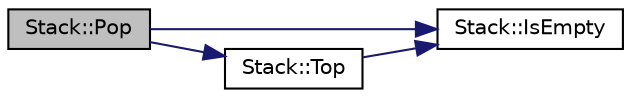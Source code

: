 digraph G
{
  edge [fontname="Helvetica",fontsize="10",labelfontname="Helvetica",labelfontsize="10"];
  node [fontname="Helvetica",fontsize="10",shape=record];
  rankdir="LR";
  Node1 [label="Stack::Pop",height=0.2,width=0.4,color="black", fillcolor="grey75", style="filled" fontcolor="black"];
  Node1 -> Node2 [color="midnightblue",fontsize="10",style="solid",fontname="Helvetica"];
  Node2 [label="Stack::IsEmpty",height=0.2,width=0.4,color="black", fillcolor="white", style="filled",URL="$class_stack.html#ac5279064ff86b53f4d5bd9f604a05160",tooltip="Check whether the stack is empty."];
  Node1 -> Node3 [color="midnightblue",fontsize="10",style="solid",fontname="Helvetica"];
  Node3 [label="Stack::Top",height=0.2,width=0.4,color="black", fillcolor="white", style="filled",URL="$class_stack.html#ab417f83d5278522919e0d54eba841e06",tooltip="Return item from top of the stack."];
  Node3 -> Node2 [color="midnightblue",fontsize="10",style="solid",fontname="Helvetica"];
}

